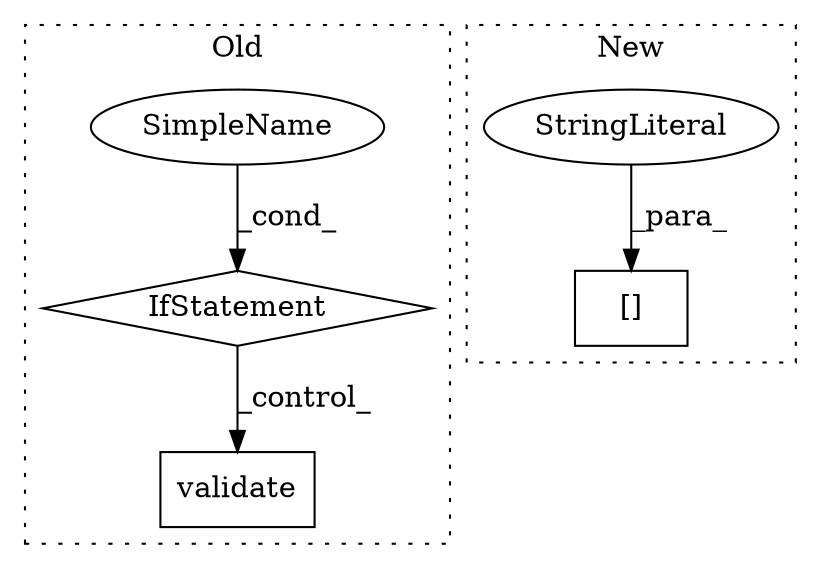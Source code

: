 digraph G {
subgraph cluster0 {
1 [label="validate" a="32" s="5216" l="10" shape="box"];
3 [label="IfStatement" a="25" s="5084,5100" l="4,2" shape="diamond"];
4 [label="SimpleName" a="42" s="" l="" shape="ellipse"];
label = "Old";
style="dotted";
}
subgraph cluster1 {
2 [label="[]" a="2" s="5596,5669" l="6,1" shape="box"];
5 [label="StringLiteral" a="45" s="5602" l="67" shape="ellipse"];
label = "New";
style="dotted";
}
3 -> 1 [label="_control_"];
4 -> 3 [label="_cond_"];
5 -> 2 [label="_para_"];
}